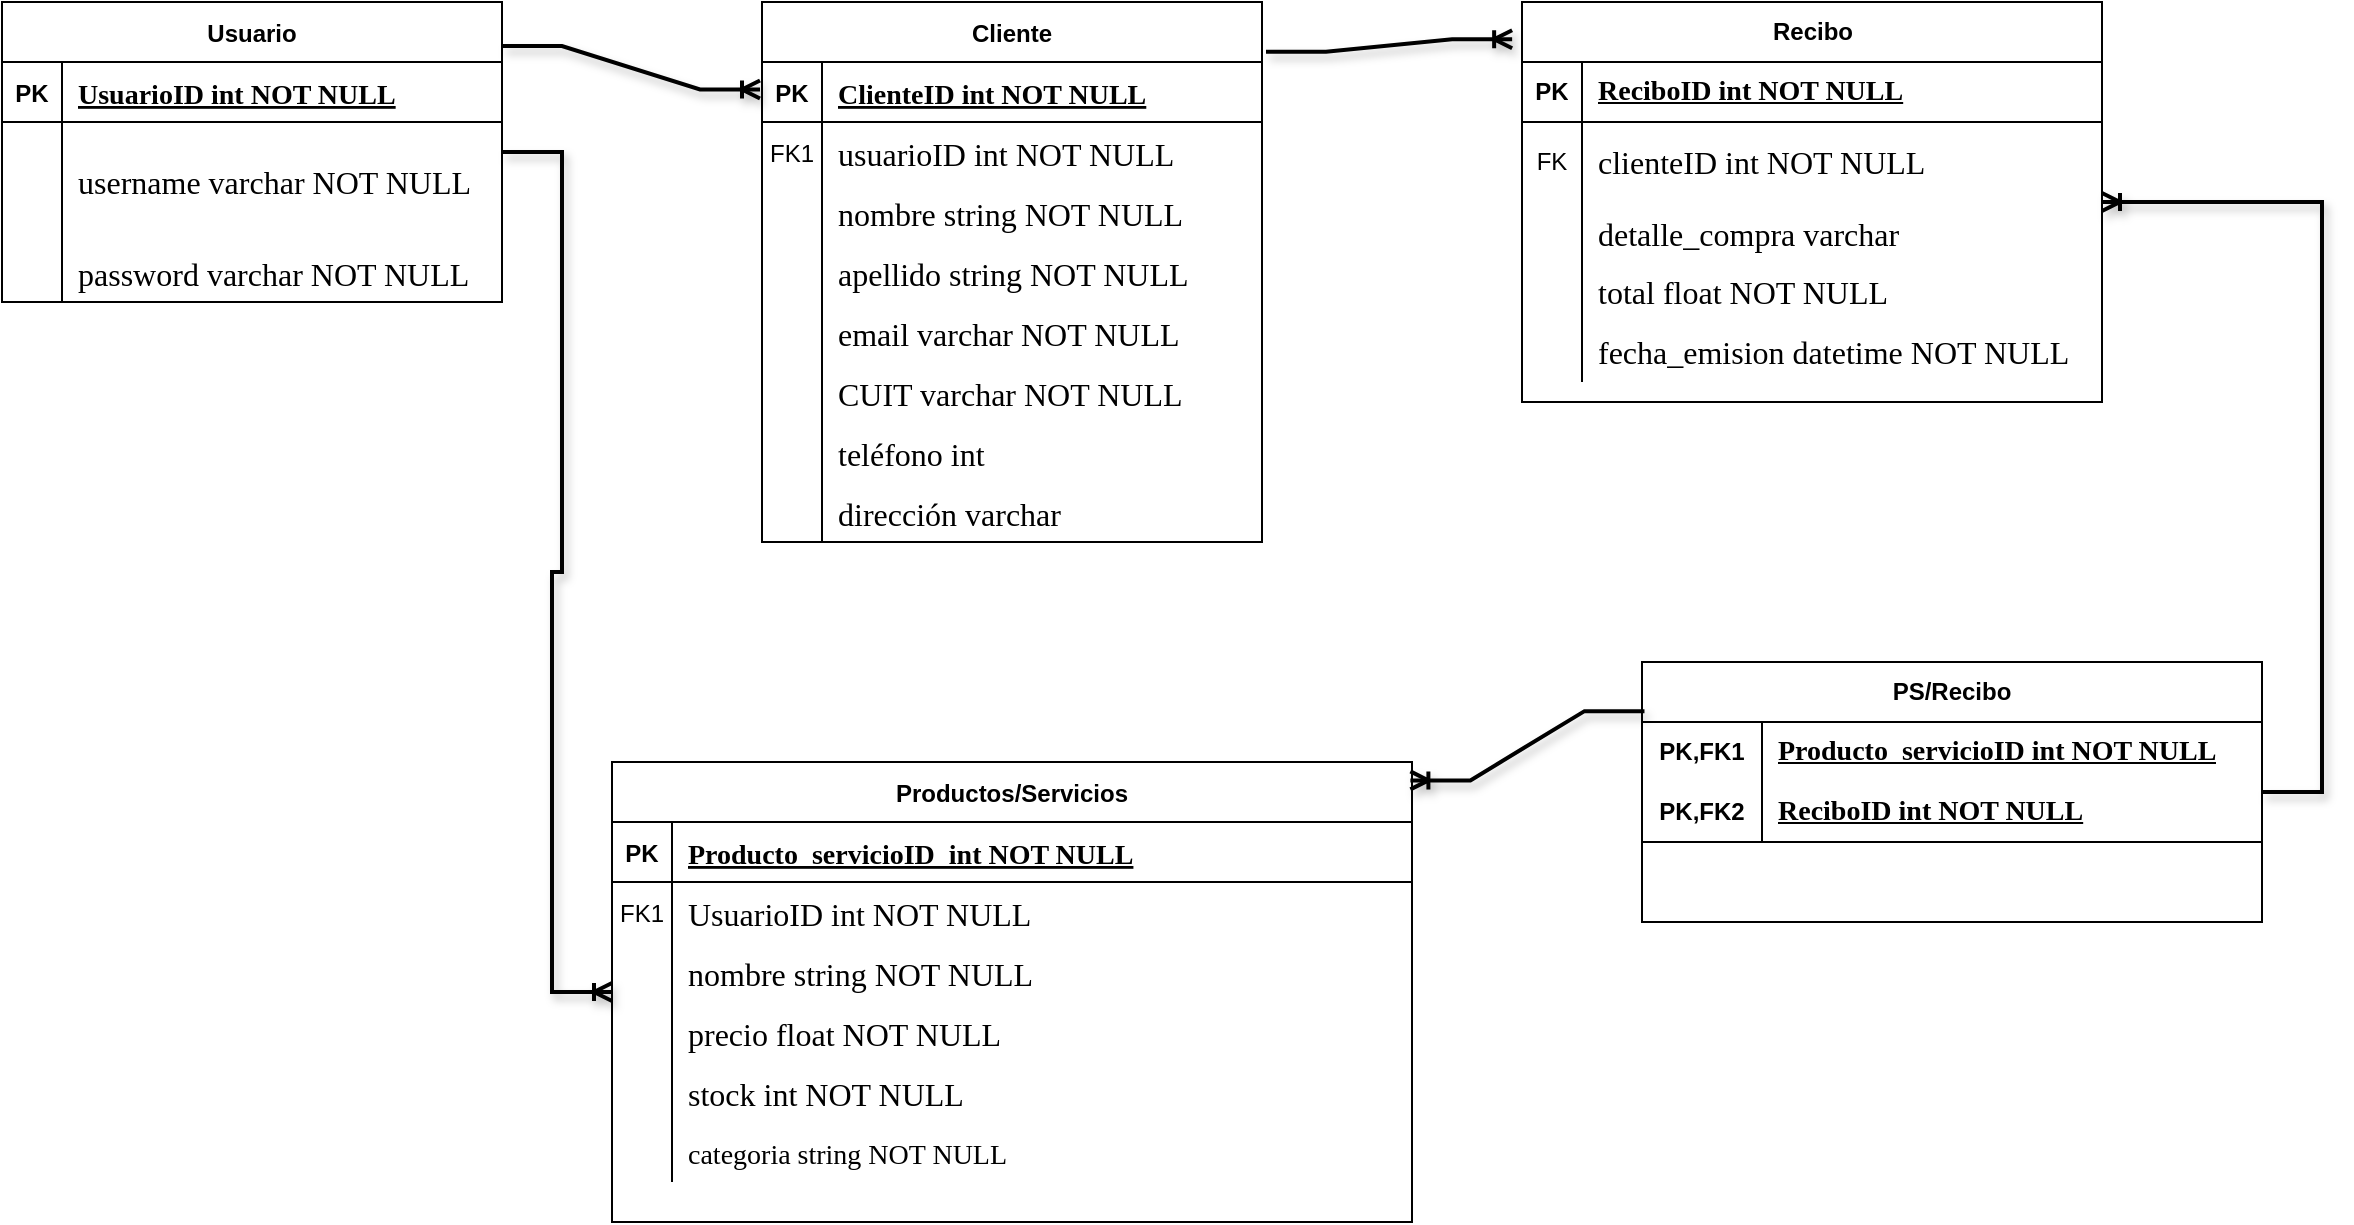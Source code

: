 <mxfile version="22.1.0" type="google">
  <diagram id="R2lEEEUBdFMjLlhIrx00" name="Page-1">
    <mxGraphModel grid="1" page="1" gridSize="10" guides="1" tooltips="1" connect="1" arrows="1" fold="1" pageScale="1" pageWidth="850" pageHeight="1100" math="0" shadow="0" extFonts="Permanent Marker^https://fonts.googleapis.com/css?family=Permanent+Marker">
      <root>
        <mxCell id="0" />
        <mxCell id="1" parent="0" />
        <mxCell id="ZwY6wWM9-6782iR4pvCe-1" value="Cliente" style="shape=table;startSize=30;container=1;collapsible=1;childLayout=tableLayout;fixedRows=1;rowLines=0;fontStyle=1;align=center;resizeLast=1;fontSize=12;" vertex="1" parent="1">
          <mxGeometry x="340" y="20" width="250" height="270" as="geometry" />
        </mxCell>
        <mxCell id="ZwY6wWM9-6782iR4pvCe-2" value="" style="shape=partialRectangle;collapsible=0;dropTarget=0;pointerEvents=0;fillColor=none;points=[[0,0.5],[1,0.5]];portConstraint=eastwest;top=0;left=0;right=0;bottom=1;" vertex="1" parent="ZwY6wWM9-6782iR4pvCe-1">
          <mxGeometry y="30" width="250" height="30" as="geometry" />
        </mxCell>
        <mxCell id="ZwY6wWM9-6782iR4pvCe-3" value="PK" style="shape=partialRectangle;overflow=hidden;connectable=0;fillColor=none;top=0;left=0;bottom=0;right=0;fontStyle=1;" vertex="1" parent="ZwY6wWM9-6782iR4pvCe-2">
          <mxGeometry width="30" height="30" as="geometry">
            <mxRectangle width="30" height="30" as="alternateBounds" />
          </mxGeometry>
        </mxCell>
        <mxCell id="ZwY6wWM9-6782iR4pvCe-4" value="ClienteID int NOT NULL " style="shape=partialRectangle;overflow=hidden;connectable=0;fillColor=none;top=0;left=0;bottom=0;right=0;align=left;spacingLeft=6;fontStyle=5;fontSize=14;fontFamily=Lucida Console;" vertex="1" parent="ZwY6wWM9-6782iR4pvCe-2">
          <mxGeometry x="30" width="220" height="30" as="geometry">
            <mxRectangle width="220" height="30" as="alternateBounds" />
          </mxGeometry>
        </mxCell>
        <mxCell id="ZwY6wWM9-6782iR4pvCe-5" value="" style="shape=partialRectangle;collapsible=0;dropTarget=0;pointerEvents=0;fillColor=none;points=[[0,0.5],[1,0.5]];portConstraint=eastwest;top=0;left=0;right=0;bottom=0;" vertex="1" parent="ZwY6wWM9-6782iR4pvCe-1">
          <mxGeometry y="60" width="250" height="30" as="geometry" />
        </mxCell>
        <mxCell id="ZwY6wWM9-6782iR4pvCe-6" value="FK1" style="shape=partialRectangle;overflow=hidden;connectable=0;fillColor=none;top=0;left=0;bottom=0;right=0;" vertex="1" parent="ZwY6wWM9-6782iR4pvCe-5">
          <mxGeometry width="30" height="30" as="geometry">
            <mxRectangle width="30" height="30" as="alternateBounds" />
          </mxGeometry>
        </mxCell>
        <mxCell id="ZwY6wWM9-6782iR4pvCe-7" value="usuarioID int NOT NULL" style="shape=partialRectangle;overflow=hidden;connectable=0;fillColor=none;top=0;left=0;bottom=0;right=0;align=left;spacingLeft=6;fontSize=16;fontFamily=Lucida Console;" vertex="1" parent="ZwY6wWM9-6782iR4pvCe-5">
          <mxGeometry x="30" width="220" height="30" as="geometry">
            <mxRectangle width="220" height="30" as="alternateBounds" />
          </mxGeometry>
        </mxCell>
        <mxCell id="ZwY6wWM9-6782iR4pvCe-8" value="" style="shape=partialRectangle;collapsible=0;dropTarget=0;pointerEvents=0;fillColor=none;points=[[0,0.5],[1,0.5]];portConstraint=eastwest;top=0;left=0;right=0;bottom=0;" vertex="1" parent="ZwY6wWM9-6782iR4pvCe-1">
          <mxGeometry y="90" width="250" height="30" as="geometry" />
        </mxCell>
        <mxCell id="ZwY6wWM9-6782iR4pvCe-9" value="" style="shape=partialRectangle;overflow=hidden;connectable=0;fillColor=none;top=0;left=0;bottom=0;right=0;" vertex="1" parent="ZwY6wWM9-6782iR4pvCe-8">
          <mxGeometry width="30" height="30" as="geometry">
            <mxRectangle width="30" height="30" as="alternateBounds" />
          </mxGeometry>
        </mxCell>
        <mxCell id="ZwY6wWM9-6782iR4pvCe-10" value="nombre string NOT NULL" style="shape=partialRectangle;overflow=hidden;connectable=0;fillColor=none;top=0;left=0;bottom=0;right=0;align=left;spacingLeft=6;fontSize=16;fontFamily=Lucida Console;" vertex="1" parent="ZwY6wWM9-6782iR4pvCe-8">
          <mxGeometry x="30" width="220" height="30" as="geometry">
            <mxRectangle width="220" height="30" as="alternateBounds" />
          </mxGeometry>
        </mxCell>
        <mxCell id="ZwY6wWM9-6782iR4pvCe-11" value="" style="shape=tableRow;horizontal=0;startSize=0;swimlaneHead=0;swimlaneBody=0;fillColor=none;collapsible=0;dropTarget=0;points=[[0,0.5],[1,0.5]];portConstraint=eastwest;top=0;left=0;right=0;bottom=0;" vertex="1" parent="ZwY6wWM9-6782iR4pvCe-1">
          <mxGeometry y="120" width="250" height="30" as="geometry" />
        </mxCell>
        <mxCell id="ZwY6wWM9-6782iR4pvCe-12" value="" style="shape=partialRectangle;connectable=0;fillColor=none;top=0;left=0;bottom=0;right=0;editable=1;overflow=hidden;" vertex="1" parent="ZwY6wWM9-6782iR4pvCe-11">
          <mxGeometry width="30" height="30" as="geometry">
            <mxRectangle width="30" height="30" as="alternateBounds" />
          </mxGeometry>
        </mxCell>
        <mxCell id="ZwY6wWM9-6782iR4pvCe-13" value="apellido string NOT NULL" style="shape=partialRectangle;connectable=0;fillColor=none;top=0;left=0;bottom=0;right=0;align=left;spacingLeft=6;overflow=hidden;fontSize=16;fontFamily=Lucida Console;" vertex="1" parent="ZwY6wWM9-6782iR4pvCe-11">
          <mxGeometry x="30" width="220" height="30" as="geometry">
            <mxRectangle width="220" height="30" as="alternateBounds" />
          </mxGeometry>
        </mxCell>
        <mxCell id="ZwY6wWM9-6782iR4pvCe-14" value="" style="shape=tableRow;horizontal=0;startSize=0;swimlaneHead=0;swimlaneBody=0;fillColor=none;collapsible=0;dropTarget=0;points=[[0,0.5],[1,0.5]];portConstraint=eastwest;top=0;left=0;right=0;bottom=0;fontSize=16;fontFamily=Lucida Console;" vertex="1" parent="ZwY6wWM9-6782iR4pvCe-1">
          <mxGeometry y="150" width="250" height="30" as="geometry" />
        </mxCell>
        <mxCell id="ZwY6wWM9-6782iR4pvCe-15" value="" style="shape=partialRectangle;connectable=0;fillColor=none;top=0;left=0;bottom=0;right=0;editable=1;overflow=hidden;" vertex="1" parent="ZwY6wWM9-6782iR4pvCe-14">
          <mxGeometry width="30" height="30" as="geometry">
            <mxRectangle width="30" height="30" as="alternateBounds" />
          </mxGeometry>
        </mxCell>
        <mxCell id="ZwY6wWM9-6782iR4pvCe-16" value="email varchar NOT NULL" style="shape=partialRectangle;connectable=0;fillColor=none;top=0;left=0;bottom=0;right=0;align=left;spacingLeft=6;overflow=hidden;fontSize=16;fontFamily=Lucida Console;" vertex="1" parent="ZwY6wWM9-6782iR4pvCe-14">
          <mxGeometry x="30" width="220" height="30" as="geometry">
            <mxRectangle width="220" height="30" as="alternateBounds" />
          </mxGeometry>
        </mxCell>
        <mxCell id="ZwY6wWM9-6782iR4pvCe-17" value="" style="shape=tableRow;horizontal=0;startSize=0;swimlaneHead=0;swimlaneBody=0;fillColor=none;collapsible=0;dropTarget=0;points=[[0,0.5],[1,0.5]];portConstraint=eastwest;top=0;left=0;right=0;bottom=0;" vertex="1" parent="ZwY6wWM9-6782iR4pvCe-1">
          <mxGeometry y="180" width="250" height="30" as="geometry" />
        </mxCell>
        <mxCell id="ZwY6wWM9-6782iR4pvCe-18" value="" style="shape=partialRectangle;connectable=0;fillColor=none;top=0;left=0;bottom=0;right=0;editable=1;overflow=hidden;" vertex="1" parent="ZwY6wWM9-6782iR4pvCe-17">
          <mxGeometry width="30" height="30" as="geometry">
            <mxRectangle width="30" height="30" as="alternateBounds" />
          </mxGeometry>
        </mxCell>
        <mxCell id="ZwY6wWM9-6782iR4pvCe-19" value="CUIT varchar NOT NULL" style="shape=partialRectangle;connectable=0;fillColor=none;top=0;left=0;bottom=0;right=0;align=left;spacingLeft=6;overflow=hidden;fontSize=16;fontFamily=Lucida Console;" vertex="1" parent="ZwY6wWM9-6782iR4pvCe-17">
          <mxGeometry x="30" width="220" height="30" as="geometry">
            <mxRectangle width="220" height="30" as="alternateBounds" />
          </mxGeometry>
        </mxCell>
        <mxCell id="ZwY6wWM9-6782iR4pvCe-20" value="" style="shape=tableRow;horizontal=0;startSize=0;swimlaneHead=0;swimlaneBody=0;fillColor=none;collapsible=0;dropTarget=0;points=[[0,0.5],[1,0.5]];portConstraint=eastwest;top=0;left=0;right=0;bottom=0;" vertex="1" parent="ZwY6wWM9-6782iR4pvCe-1">
          <mxGeometry y="210" width="250" height="30" as="geometry" />
        </mxCell>
        <mxCell id="ZwY6wWM9-6782iR4pvCe-21" value="" style="shape=partialRectangle;connectable=0;fillColor=none;top=0;left=0;bottom=0;right=0;editable=1;overflow=hidden;" vertex="1" parent="ZwY6wWM9-6782iR4pvCe-20">
          <mxGeometry width="30" height="30" as="geometry">
            <mxRectangle width="30" height="30" as="alternateBounds" />
          </mxGeometry>
        </mxCell>
        <mxCell id="ZwY6wWM9-6782iR4pvCe-22" value="teléfono int" style="shape=partialRectangle;connectable=0;fillColor=none;top=0;left=0;bottom=0;right=0;align=left;spacingLeft=6;overflow=hidden;fontSize=16;fontFamily=Lucida Console;" vertex="1" parent="ZwY6wWM9-6782iR4pvCe-20">
          <mxGeometry x="30" width="220" height="30" as="geometry">
            <mxRectangle width="220" height="30" as="alternateBounds" />
          </mxGeometry>
        </mxCell>
        <mxCell id="ZwY6wWM9-6782iR4pvCe-23" value="" style="shape=tableRow;horizontal=0;startSize=0;swimlaneHead=0;swimlaneBody=0;fillColor=none;collapsible=0;dropTarget=0;points=[[0,0.5],[1,0.5]];portConstraint=eastwest;top=0;left=0;right=0;bottom=0;" vertex="1" parent="ZwY6wWM9-6782iR4pvCe-1">
          <mxGeometry y="240" width="250" height="30" as="geometry" />
        </mxCell>
        <mxCell id="ZwY6wWM9-6782iR4pvCe-24" value="" style="shape=partialRectangle;connectable=0;fillColor=none;top=0;left=0;bottom=0;right=0;editable=1;overflow=hidden;" vertex="1" parent="ZwY6wWM9-6782iR4pvCe-23">
          <mxGeometry width="30" height="30" as="geometry">
            <mxRectangle width="30" height="30" as="alternateBounds" />
          </mxGeometry>
        </mxCell>
        <mxCell id="ZwY6wWM9-6782iR4pvCe-25" value="dirección varchar" style="shape=partialRectangle;connectable=0;fillColor=none;top=0;left=0;bottom=0;right=0;align=left;spacingLeft=6;overflow=hidden;fontSize=16;fontFamily=Lucida Console;" vertex="1" parent="ZwY6wWM9-6782iR4pvCe-23">
          <mxGeometry x="30" width="220" height="30" as="geometry">
            <mxRectangle width="220" height="30" as="alternateBounds" />
          </mxGeometry>
        </mxCell>
        <mxCell id="ZwY6wWM9-6782iR4pvCe-26" value="Productos/Servicios" style="shape=table;startSize=30;container=1;collapsible=1;childLayout=tableLayout;fixedRows=1;rowLines=0;fontStyle=1;align=center;resizeLast=1;" vertex="1" parent="1">
          <mxGeometry x="265" y="400" width="400" height="230" as="geometry" />
        </mxCell>
        <mxCell id="ZwY6wWM9-6782iR4pvCe-27" value="" style="shape=partialRectangle;collapsible=0;dropTarget=0;pointerEvents=0;fillColor=none;points=[[0,0.5],[1,0.5]];portConstraint=eastwest;top=0;left=0;right=0;bottom=1;" vertex="1" parent="ZwY6wWM9-6782iR4pvCe-26">
          <mxGeometry y="30" width="400" height="30" as="geometry" />
        </mxCell>
        <mxCell id="ZwY6wWM9-6782iR4pvCe-28" value="PK" style="shape=partialRectangle;overflow=hidden;connectable=0;fillColor=none;top=0;left=0;bottom=0;right=0;fontStyle=1;" vertex="1" parent="ZwY6wWM9-6782iR4pvCe-27">
          <mxGeometry width="30" height="30" as="geometry">
            <mxRectangle width="30" height="30" as="alternateBounds" />
          </mxGeometry>
        </mxCell>
        <mxCell id="ZwY6wWM9-6782iR4pvCe-29" value="Producto_servicioID_int NOT NULL " style="shape=partialRectangle;overflow=hidden;connectable=0;fillColor=none;top=0;left=0;bottom=0;right=0;align=left;spacingLeft=6;fontStyle=5;fontSize=14;fontFamily=Lucida Console;" vertex="1" parent="ZwY6wWM9-6782iR4pvCe-27">
          <mxGeometry x="30" width="370" height="30" as="geometry">
            <mxRectangle width="370" height="30" as="alternateBounds" />
          </mxGeometry>
        </mxCell>
        <mxCell id="ZwY6wWM9-6782iR4pvCe-30" value="" style="shape=partialRectangle;collapsible=0;dropTarget=0;pointerEvents=0;fillColor=none;points=[[0,0.5],[1,0.5]];portConstraint=eastwest;top=0;left=0;right=0;bottom=0;" vertex="1" parent="ZwY6wWM9-6782iR4pvCe-26">
          <mxGeometry y="60" width="400" height="30" as="geometry" />
        </mxCell>
        <mxCell id="ZwY6wWM9-6782iR4pvCe-31" value="FK1" style="shape=partialRectangle;overflow=hidden;connectable=0;fillColor=none;top=0;left=0;bottom=0;right=0;" vertex="1" parent="ZwY6wWM9-6782iR4pvCe-30">
          <mxGeometry width="30" height="30" as="geometry">
            <mxRectangle width="30" height="30" as="alternateBounds" />
          </mxGeometry>
        </mxCell>
        <mxCell id="ZwY6wWM9-6782iR4pvCe-32" value="UsuarioID int NOT NULL" style="shape=partialRectangle;overflow=hidden;connectable=0;fillColor=none;top=0;left=0;bottom=0;right=0;align=left;spacingLeft=6;fontSize=16;fontFamily=Lucida Console;" vertex="1" parent="ZwY6wWM9-6782iR4pvCe-30">
          <mxGeometry x="30" width="370" height="30" as="geometry">
            <mxRectangle width="370" height="30" as="alternateBounds" />
          </mxGeometry>
        </mxCell>
        <mxCell id="ZwY6wWM9-6782iR4pvCe-33" value="" style="shape=partialRectangle;collapsible=0;dropTarget=0;pointerEvents=0;fillColor=none;points=[[0,0.5],[1,0.5]];portConstraint=eastwest;top=0;left=0;right=0;bottom=0;" vertex="1" parent="ZwY6wWM9-6782iR4pvCe-26">
          <mxGeometry y="90" width="400" height="30" as="geometry" />
        </mxCell>
        <mxCell id="ZwY6wWM9-6782iR4pvCe-34" value="" style="shape=partialRectangle;overflow=hidden;connectable=0;fillColor=none;top=0;left=0;bottom=0;right=0;" vertex="1" parent="ZwY6wWM9-6782iR4pvCe-33">
          <mxGeometry width="30" height="30" as="geometry">
            <mxRectangle width="30" height="30" as="alternateBounds" />
          </mxGeometry>
        </mxCell>
        <mxCell id="ZwY6wWM9-6782iR4pvCe-35" value="nombre string NOT NULL" style="shape=partialRectangle;overflow=hidden;connectable=0;fillColor=none;top=0;left=0;bottom=0;right=0;align=left;spacingLeft=6;fontSize=16;fontFamily=Lucida Console;" vertex="1" parent="ZwY6wWM9-6782iR4pvCe-33">
          <mxGeometry x="30" width="370" height="30" as="geometry">
            <mxRectangle width="370" height="30" as="alternateBounds" />
          </mxGeometry>
        </mxCell>
        <mxCell id="ZwY6wWM9-6782iR4pvCe-36" value="" style="shape=tableRow;horizontal=0;startSize=0;swimlaneHead=0;swimlaneBody=0;fillColor=none;collapsible=0;dropTarget=0;points=[[0,0.5],[1,0.5]];portConstraint=eastwest;top=0;left=0;right=0;bottom=0;" vertex="1" parent="ZwY6wWM9-6782iR4pvCe-26">
          <mxGeometry y="120" width="400" height="30" as="geometry" />
        </mxCell>
        <mxCell id="ZwY6wWM9-6782iR4pvCe-37" value="" style="shape=partialRectangle;connectable=0;fillColor=none;top=0;left=0;bottom=0;right=0;editable=1;overflow=hidden;" vertex="1" parent="ZwY6wWM9-6782iR4pvCe-36">
          <mxGeometry width="30" height="30" as="geometry">
            <mxRectangle width="30" height="30" as="alternateBounds" />
          </mxGeometry>
        </mxCell>
        <mxCell id="ZwY6wWM9-6782iR4pvCe-38" value="precio float NOT NULL" style="shape=partialRectangle;connectable=0;fillColor=none;top=0;left=0;bottom=0;right=0;align=left;spacingLeft=6;overflow=hidden;fontSize=16;fontFamily=Lucida Console;" vertex="1" parent="ZwY6wWM9-6782iR4pvCe-36">
          <mxGeometry x="30" width="370" height="30" as="geometry">
            <mxRectangle width="370" height="30" as="alternateBounds" />
          </mxGeometry>
        </mxCell>
        <mxCell id="ZwY6wWM9-6782iR4pvCe-39" value="" style="shape=tableRow;horizontal=0;startSize=0;swimlaneHead=0;swimlaneBody=0;fillColor=none;collapsible=0;dropTarget=0;points=[[0,0.5],[1,0.5]];portConstraint=eastwest;top=0;left=0;right=0;bottom=0;" vertex="1" parent="ZwY6wWM9-6782iR4pvCe-26">
          <mxGeometry y="150" width="400" height="30" as="geometry" />
        </mxCell>
        <mxCell id="ZwY6wWM9-6782iR4pvCe-40" value="" style="shape=partialRectangle;connectable=0;fillColor=none;top=0;left=0;bottom=0;right=0;editable=1;overflow=hidden;" vertex="1" parent="ZwY6wWM9-6782iR4pvCe-39">
          <mxGeometry width="30" height="30" as="geometry">
            <mxRectangle width="30" height="30" as="alternateBounds" />
          </mxGeometry>
        </mxCell>
        <mxCell id="ZwY6wWM9-6782iR4pvCe-41" value="stock int NOT NULL" style="shape=partialRectangle;connectable=0;fillColor=none;top=0;left=0;bottom=0;right=0;align=left;spacingLeft=6;overflow=hidden;fontSize=16;fontFamily=Lucida Console;" vertex="1" parent="ZwY6wWM9-6782iR4pvCe-39">
          <mxGeometry x="30" width="370" height="30" as="geometry">
            <mxRectangle width="370" height="30" as="alternateBounds" />
          </mxGeometry>
        </mxCell>
        <mxCell id="ZwY6wWM9-6782iR4pvCe-42" value="" style="shape=tableRow;horizontal=0;startSize=0;swimlaneHead=0;swimlaneBody=0;fillColor=none;collapsible=0;dropTarget=0;points=[[0,0.5],[1,0.5]];portConstraint=eastwest;top=0;left=0;right=0;bottom=0;" vertex="1" parent="ZwY6wWM9-6782iR4pvCe-26">
          <mxGeometry y="180" width="400" height="30" as="geometry" />
        </mxCell>
        <mxCell id="ZwY6wWM9-6782iR4pvCe-43" value="" style="shape=partialRectangle;connectable=0;fillColor=none;top=0;left=0;bottom=0;right=0;editable=1;overflow=hidden;" vertex="1" parent="ZwY6wWM9-6782iR4pvCe-42">
          <mxGeometry width="30" height="30" as="geometry">
            <mxRectangle width="30" height="30" as="alternateBounds" />
          </mxGeometry>
        </mxCell>
        <mxCell id="ZwY6wWM9-6782iR4pvCe-44" value="categoria string NOT NULL" style="shape=partialRectangle;connectable=0;fillColor=none;top=0;left=0;bottom=0;right=0;align=left;spacingLeft=6;overflow=hidden;fontSize=14;fontFamily=Lucida Console;" vertex="1" parent="ZwY6wWM9-6782iR4pvCe-42">
          <mxGeometry x="30" width="370" height="30" as="geometry">
            <mxRectangle width="370" height="30" as="alternateBounds" />
          </mxGeometry>
        </mxCell>
        <mxCell id="ZwY6wWM9-6782iR4pvCe-45" value="Usuario" style="shape=table;startSize=30;container=1;collapsible=1;childLayout=tableLayout;fixedRows=1;rowLines=0;fontStyle=1;align=center;resizeLast=1;" vertex="1" parent="1">
          <mxGeometry x="-40" y="20" width="250" height="150" as="geometry">
            <mxRectangle x="20" y="80" width="90" height="30" as="alternateBounds" />
          </mxGeometry>
        </mxCell>
        <mxCell id="ZwY6wWM9-6782iR4pvCe-46" value="" style="shape=partialRectangle;collapsible=0;dropTarget=0;pointerEvents=0;fillColor=none;points=[[0,0.5],[1,0.5]];portConstraint=eastwest;top=0;left=0;right=0;bottom=1;" vertex="1" parent="ZwY6wWM9-6782iR4pvCe-45">
          <mxGeometry y="30" width="250" height="30" as="geometry" />
        </mxCell>
        <mxCell id="ZwY6wWM9-6782iR4pvCe-47" value="PK" style="shape=partialRectangle;overflow=hidden;connectable=0;fillColor=none;top=0;left=0;bottom=0;right=0;fontStyle=1;" vertex="1" parent="ZwY6wWM9-6782iR4pvCe-46">
          <mxGeometry width="30" height="30" as="geometry">
            <mxRectangle width="30" height="30" as="alternateBounds" />
          </mxGeometry>
        </mxCell>
        <mxCell id="ZwY6wWM9-6782iR4pvCe-48" value="UsuarioID int NOT NULL " style="shape=partialRectangle;overflow=hidden;connectable=0;fillColor=none;top=0;left=0;bottom=0;right=0;align=left;spacingLeft=6;fontStyle=5;fontSize=14;fontFamily=Lucida Console;" vertex="1" parent="ZwY6wWM9-6782iR4pvCe-46">
          <mxGeometry x="30" width="220" height="30" as="geometry">
            <mxRectangle width="220" height="30" as="alternateBounds" />
          </mxGeometry>
        </mxCell>
        <mxCell id="ZwY6wWM9-6782iR4pvCe-49" value="" style="shape=partialRectangle;collapsible=0;dropTarget=0;pointerEvents=0;fillColor=none;points=[[0,0.5],[1,0.5]];portConstraint=eastwest;top=0;left=0;right=0;bottom=0;" vertex="1" parent="ZwY6wWM9-6782iR4pvCe-45">
          <mxGeometry y="60" width="250" height="60" as="geometry" />
        </mxCell>
        <mxCell id="ZwY6wWM9-6782iR4pvCe-50" value="" style="shape=partialRectangle;overflow=hidden;connectable=0;fillColor=none;top=0;left=0;bottom=0;right=0;" vertex="1" parent="ZwY6wWM9-6782iR4pvCe-49">
          <mxGeometry width="30" height="60" as="geometry">
            <mxRectangle width="30" height="60" as="alternateBounds" />
          </mxGeometry>
        </mxCell>
        <mxCell id="ZwY6wWM9-6782iR4pvCe-51" value="username varchar NOT NULL" style="shape=partialRectangle;overflow=hidden;connectable=0;fillColor=none;top=0;left=0;bottom=0;right=0;align=left;spacingLeft=6;fontFamily=Lucida Console;fontSize=16;html=1;" vertex="1" parent="ZwY6wWM9-6782iR4pvCe-49">
          <mxGeometry x="30" width="220" height="60" as="geometry">
            <mxRectangle width="220" height="60" as="alternateBounds" />
          </mxGeometry>
        </mxCell>
        <mxCell id="ZwY6wWM9-6782iR4pvCe-52" value="" style="shape=tableRow;horizontal=0;startSize=0;swimlaneHead=0;swimlaneBody=0;fillColor=none;collapsible=0;dropTarget=0;points=[[0,0.5],[1,0.5]];portConstraint=eastwest;top=0;left=0;right=0;bottom=0;fontFamily=Lucida Console;fontSize=16;" vertex="1" parent="ZwY6wWM9-6782iR4pvCe-45">
          <mxGeometry y="120" width="250" height="30" as="geometry" />
        </mxCell>
        <mxCell id="ZwY6wWM9-6782iR4pvCe-53" value="" style="shape=partialRectangle;connectable=0;fillColor=none;top=0;left=0;bottom=0;right=0;editable=1;overflow=hidden;" vertex="1" parent="ZwY6wWM9-6782iR4pvCe-52">
          <mxGeometry width="30" height="30" as="geometry">
            <mxRectangle width="30" height="30" as="alternateBounds" />
          </mxGeometry>
        </mxCell>
        <mxCell id="ZwY6wWM9-6782iR4pvCe-54" value="password varchar NOT NULL" style="shape=partialRectangle;connectable=0;fillColor=none;top=0;left=0;bottom=0;right=0;align=left;spacingLeft=6;overflow=hidden;fontSize=16;fontFamily=Lucida Console;" vertex="1" parent="ZwY6wWM9-6782iR4pvCe-52">
          <mxGeometry x="30" width="220" height="30" as="geometry">
            <mxRectangle width="220" height="30" as="alternateBounds" />
          </mxGeometry>
        </mxCell>
        <mxCell id="ZwY6wWM9-6782iR4pvCe-55" value="Recibo" style="shape=table;startSize=30;container=1;collapsible=1;childLayout=tableLayout;fixedRows=1;rowLines=0;fontStyle=1;align=center;resizeLast=1;html=1;fontFamily=Helvetica;" vertex="1" parent="1">
          <mxGeometry x="720" y="20" width="290" height="200" as="geometry" />
        </mxCell>
        <mxCell id="ZwY6wWM9-6782iR4pvCe-56" value="" style="shape=tableRow;horizontal=0;startSize=0;swimlaneHead=0;swimlaneBody=0;fillColor=none;collapsible=0;dropTarget=0;points=[[0,0.5],[1,0.5]];portConstraint=eastwest;top=0;left=0;right=0;bottom=1;" vertex="1" parent="ZwY6wWM9-6782iR4pvCe-55">
          <mxGeometry y="30" width="290" height="30" as="geometry" />
        </mxCell>
        <mxCell id="ZwY6wWM9-6782iR4pvCe-57" value="PK" style="shape=partialRectangle;connectable=0;fillColor=none;top=0;left=0;bottom=0;right=0;fontStyle=1;overflow=hidden;whiteSpace=wrap;html=1;" vertex="1" parent="ZwY6wWM9-6782iR4pvCe-56">
          <mxGeometry width="30" height="30" as="geometry">
            <mxRectangle width="30" height="30" as="alternateBounds" />
          </mxGeometry>
        </mxCell>
        <mxCell id="ZwY6wWM9-6782iR4pvCe-58" value="ReciboID int NOT NULL" style="shape=partialRectangle;connectable=0;fillColor=none;top=0;left=0;bottom=0;right=0;align=left;spacingLeft=6;fontStyle=5;overflow=hidden;whiteSpace=wrap;html=1;fontFamily=Lucida Console;fontSize=14;" vertex="1" parent="ZwY6wWM9-6782iR4pvCe-56">
          <mxGeometry x="30" width="260" height="30" as="geometry">
            <mxRectangle width="260" height="30" as="alternateBounds" />
          </mxGeometry>
        </mxCell>
        <mxCell id="ZwY6wWM9-6782iR4pvCe-59" value="" style="shape=tableRow;horizontal=0;startSize=0;swimlaneHead=0;swimlaneBody=0;fillColor=none;collapsible=0;dropTarget=0;points=[[0,0.5],[1,0.5]];portConstraint=eastwest;top=0;left=0;right=0;bottom=0;" vertex="1" parent="ZwY6wWM9-6782iR4pvCe-55">
          <mxGeometry y="60" width="290" height="40" as="geometry" />
        </mxCell>
        <mxCell id="ZwY6wWM9-6782iR4pvCe-60" value="FK" style="shape=partialRectangle;connectable=0;fillColor=none;top=0;left=0;bottom=0;right=0;fontStyle=0;overflow=hidden;whiteSpace=wrap;html=1;" vertex="1" parent="ZwY6wWM9-6782iR4pvCe-59">
          <mxGeometry width="30" height="40" as="geometry">
            <mxRectangle width="30" height="40" as="alternateBounds" />
          </mxGeometry>
        </mxCell>
        <mxCell id="ZwY6wWM9-6782iR4pvCe-61" value="clienteID int NOT NULL" style="shape=partialRectangle;connectable=0;fillColor=none;top=0;left=0;bottom=0;right=0;align=left;spacingLeft=6;fontStyle=0;overflow=hidden;whiteSpace=wrap;html=1;fontSize=16;fontFamily=Lucida Console;" vertex="1" parent="ZwY6wWM9-6782iR4pvCe-59">
          <mxGeometry x="30" width="260" height="40" as="geometry">
            <mxRectangle width="260" height="40" as="alternateBounds" />
          </mxGeometry>
        </mxCell>
        <mxCell id="ZwY6wWM9-6782iR4pvCe-62" value="" style="shape=tableRow;horizontal=0;startSize=0;swimlaneHead=0;swimlaneBody=0;fillColor=none;collapsible=0;dropTarget=0;points=[[0,0.5],[1,0.5]];portConstraint=eastwest;top=0;left=0;right=0;bottom=0;" vertex="1" parent="ZwY6wWM9-6782iR4pvCe-55">
          <mxGeometry y="100" width="290" height="30" as="geometry" />
        </mxCell>
        <mxCell id="ZwY6wWM9-6782iR4pvCe-63" value="" style="shape=partialRectangle;connectable=0;fillColor=none;top=0;left=0;bottom=0;right=0;editable=1;overflow=hidden;" vertex="1" parent="ZwY6wWM9-6782iR4pvCe-62">
          <mxGeometry width="30" height="30" as="geometry">
            <mxRectangle width="30" height="30" as="alternateBounds" />
          </mxGeometry>
        </mxCell>
        <mxCell id="ZwY6wWM9-6782iR4pvCe-64" value="detalle_compra varchar" style="shape=partialRectangle;connectable=0;fillColor=none;top=0;left=0;bottom=0;right=0;align=left;spacingLeft=6;overflow=hidden;fontSize=16;fontFamily=Lucida Console;" vertex="1" parent="ZwY6wWM9-6782iR4pvCe-62">
          <mxGeometry x="30" width="260" height="30" as="geometry">
            <mxRectangle width="260" height="30" as="alternateBounds" />
          </mxGeometry>
        </mxCell>
        <mxCell id="ZwY6wWM9-6782iR4pvCe-65" value="" style="shape=tableRow;horizontal=0;startSize=0;swimlaneHead=0;swimlaneBody=0;fillColor=none;collapsible=0;dropTarget=0;points=[[0,0.5],[1,0.5]];portConstraint=eastwest;top=0;left=0;right=0;bottom=0;" vertex="1" parent="ZwY6wWM9-6782iR4pvCe-55">
          <mxGeometry y="130" width="290" height="30" as="geometry" />
        </mxCell>
        <mxCell id="ZwY6wWM9-6782iR4pvCe-66" value="" style="shape=partialRectangle;connectable=0;fillColor=none;top=0;left=0;bottom=0;right=0;editable=1;overflow=hidden;whiteSpace=wrap;html=1;" vertex="1" parent="ZwY6wWM9-6782iR4pvCe-65">
          <mxGeometry width="30" height="30" as="geometry">
            <mxRectangle width="30" height="30" as="alternateBounds" />
          </mxGeometry>
        </mxCell>
        <mxCell id="ZwY6wWM9-6782iR4pvCe-67" value="total float NOT NULL" style="shape=partialRectangle;connectable=0;fillColor=none;top=0;left=0;bottom=0;right=0;align=left;spacingLeft=6;overflow=hidden;whiteSpace=wrap;html=1;fontSize=16;fontFamily=Lucida Console;" vertex="1" parent="ZwY6wWM9-6782iR4pvCe-65">
          <mxGeometry x="30" width="260" height="30" as="geometry">
            <mxRectangle width="260" height="30" as="alternateBounds" />
          </mxGeometry>
        </mxCell>
        <mxCell id="ZwY6wWM9-6782iR4pvCe-68" value="" style="shape=tableRow;horizontal=0;startSize=0;swimlaneHead=0;swimlaneBody=0;fillColor=none;collapsible=0;dropTarget=0;points=[[0,0.5],[1,0.5]];portConstraint=eastwest;top=0;left=0;right=0;bottom=0;" vertex="1" parent="ZwY6wWM9-6782iR4pvCe-55">
          <mxGeometry y="160" width="290" height="30" as="geometry" />
        </mxCell>
        <mxCell id="ZwY6wWM9-6782iR4pvCe-69" value="" style="shape=partialRectangle;connectable=0;fillColor=none;top=0;left=0;bottom=0;right=0;editable=1;overflow=hidden;whiteSpace=wrap;html=1;" vertex="1" parent="ZwY6wWM9-6782iR4pvCe-68">
          <mxGeometry width="30" height="30" as="geometry">
            <mxRectangle width="30" height="30" as="alternateBounds" />
          </mxGeometry>
        </mxCell>
        <mxCell id="ZwY6wWM9-6782iR4pvCe-70" value="fecha_emision datetime NOT NULL" style="shape=partialRectangle;connectable=0;fillColor=none;top=0;left=0;bottom=0;right=0;align=left;spacingLeft=6;overflow=hidden;whiteSpace=wrap;html=1;fontSize=16;fontFamily=Lucida Console;" vertex="1" parent="ZwY6wWM9-6782iR4pvCe-68">
          <mxGeometry x="30" width="260" height="30" as="geometry">
            <mxRectangle width="260" height="30" as="alternateBounds" />
          </mxGeometry>
        </mxCell>
        <mxCell id="ZwY6wWM9-6782iR4pvCe-71" value="" style="edgeStyle=entityRelationEdgeStyle;fontSize=12;html=1;endArrow=ERoneToMany;rounded=0;exitX=1;exitY=0.147;exitDx=0;exitDy=0;exitPerimeter=0;entryX=-0.004;entryY=0.162;entryDx=0;entryDy=0;entryPerimeter=0;strokeWidth=2;shadow=1;" edge="1" parent="1" source="ZwY6wWM9-6782iR4pvCe-45" target="ZwY6wWM9-6782iR4pvCe-1">
          <mxGeometry width="100" height="100" relative="1" as="geometry">
            <mxPoint x="310" y="400" as="sourcePoint" />
            <mxPoint x="410" y="300" as="targetPoint" />
            <Array as="points">
              <mxPoint x="330" y="300" />
            </Array>
          </mxGeometry>
        </mxCell>
        <mxCell id="ZwY6wWM9-6782iR4pvCe-72" value="" style="edgeStyle=entityRelationEdgeStyle;fontSize=12;html=1;endArrow=ERoneToMany;rounded=0;entryX=-0.017;entryY=0.093;entryDx=0;entryDy=0;entryPerimeter=0;exitX=1.008;exitY=0.092;exitDx=0;exitDy=0;exitPerimeter=0;strokeWidth=2;shadow=1;" edge="1" parent="1" source="ZwY6wWM9-6782iR4pvCe-1" target="ZwY6wWM9-6782iR4pvCe-55">
          <mxGeometry width="100" height="100" relative="1" as="geometry">
            <mxPoint x="310" y="400" as="sourcePoint" />
            <mxPoint x="410" y="300" as="targetPoint" />
          </mxGeometry>
        </mxCell>
        <mxCell id="ZwY6wWM9-6782iR4pvCe-73" value="" style="edgeStyle=entityRelationEdgeStyle;fontSize=12;html=1;endArrow=ERoneToMany;rounded=0;strokeWidth=2;shadow=1;" edge="1" parent="1" source="ZwY6wWM9-6782iR4pvCe-45" target="ZwY6wWM9-6782iR4pvCe-26">
          <mxGeometry width="100" height="100" relative="1" as="geometry">
            <mxPoint x="380" y="370" as="sourcePoint" />
            <mxPoint x="480" y="270" as="targetPoint" />
          </mxGeometry>
        </mxCell>
        <mxCell id="ZwY6wWM9-6782iR4pvCe-74" value="" style="shape=tableRow;horizontal=0;startSize=0;swimlaneHead=0;swimlaneBody=0;fillColor=none;collapsible=0;dropTarget=0;points=[[0,0.5],[1,0.5]];portConstraint=eastwest;top=0;left=0;right=0;bottom=0;fontSize=16;fontFamily=Lucida Console;" vertex="1" parent="1">
          <mxGeometry x="450" y="200" width="250" height="30" as="geometry" />
        </mxCell>
        <mxCell id="ZwY6wWM9-6782iR4pvCe-75" value="PS/Recibo" style="shape=table;startSize=30;container=1;collapsible=1;childLayout=tableLayout;fixedRows=1;rowLines=0;fontStyle=1;align=center;resizeLast=1;html=1;whiteSpace=wrap;" vertex="1" parent="1">
          <mxGeometry x="780" y="350" width="310" height="130" as="geometry" />
        </mxCell>
        <mxCell id="ZwY6wWM9-6782iR4pvCe-76" value="" style="shape=tableRow;horizontal=0;startSize=0;swimlaneHead=0;swimlaneBody=0;fillColor=none;collapsible=0;dropTarget=0;points=[[0,0.5],[1,0.5]];portConstraint=eastwest;top=0;left=0;right=0;bottom=0;html=1;" vertex="1" parent="ZwY6wWM9-6782iR4pvCe-75">
          <mxGeometry y="30" width="310" height="30" as="geometry" />
        </mxCell>
        <mxCell id="ZwY6wWM9-6782iR4pvCe-77" value="PK,FK1" style="shape=partialRectangle;connectable=0;fillColor=none;top=0;left=0;bottom=0;right=0;fontStyle=1;overflow=hidden;html=1;whiteSpace=wrap;" vertex="1" parent="ZwY6wWM9-6782iR4pvCe-76">
          <mxGeometry width="60" height="30" as="geometry">
            <mxRectangle width="60" height="30" as="alternateBounds" />
          </mxGeometry>
        </mxCell>
        <mxCell id="ZwY6wWM9-6782iR4pvCe-78" value="&lt;font style=&quot;font-size: 14px;&quot;&gt;Producto_servicioID int NOT NULL&lt;/font&gt;" style="shape=partialRectangle;connectable=0;fillColor=none;top=0;left=0;bottom=0;right=0;align=left;spacingLeft=6;fontStyle=5;overflow=hidden;html=1;whiteSpace=wrap;fontFamily=Lucida Console;" vertex="1" parent="ZwY6wWM9-6782iR4pvCe-76">
          <mxGeometry x="60" width="250" height="30" as="geometry">
            <mxRectangle width="250" height="30" as="alternateBounds" />
          </mxGeometry>
        </mxCell>
        <mxCell id="ZwY6wWM9-6782iR4pvCe-79" value="" style="shape=tableRow;horizontal=0;startSize=0;swimlaneHead=0;swimlaneBody=0;fillColor=none;collapsible=0;dropTarget=0;points=[[0,0.5],[1,0.5]];portConstraint=eastwest;top=0;left=0;right=0;bottom=1;html=1;" vertex="1" parent="ZwY6wWM9-6782iR4pvCe-75">
          <mxGeometry y="60" width="310" height="30" as="geometry" />
        </mxCell>
        <mxCell id="ZwY6wWM9-6782iR4pvCe-80" value="PK,FK2" style="shape=partialRectangle;connectable=0;fillColor=none;top=0;left=0;bottom=0;right=0;fontStyle=1;overflow=hidden;html=1;whiteSpace=wrap;" vertex="1" parent="ZwY6wWM9-6782iR4pvCe-79">
          <mxGeometry width="60" height="30" as="geometry">
            <mxRectangle width="60" height="30" as="alternateBounds" />
          </mxGeometry>
        </mxCell>
        <mxCell id="ZwY6wWM9-6782iR4pvCe-81" value="ReciboID int NOT NULL" style="shape=partialRectangle;connectable=0;fillColor=none;top=0;left=0;bottom=0;right=0;align=left;spacingLeft=6;fontStyle=5;overflow=hidden;html=1;whiteSpace=wrap;fontSize=14;fontFamily=Lucida Console;" vertex="1" parent="ZwY6wWM9-6782iR4pvCe-79">
          <mxGeometry x="60" width="250" height="30" as="geometry">
            <mxRectangle width="250" height="30" as="alternateBounds" />
          </mxGeometry>
        </mxCell>
        <mxCell id="ZwY6wWM9-6782iR4pvCe-82" value="" style="edgeStyle=entityRelationEdgeStyle;fontSize=12;html=1;endArrow=ERoneToMany;rounded=0;exitX=0.004;exitY=0.189;exitDx=0;exitDy=0;exitPerimeter=0;entryX=0.998;entryY=0.04;entryDx=0;entryDy=0;entryPerimeter=0;strokeWidth=2;shadow=1;" edge="1" parent="1" source="ZwY6wWM9-6782iR4pvCe-75" target="ZwY6wWM9-6782iR4pvCe-26">
          <mxGeometry width="100" height="100" relative="1" as="geometry">
            <mxPoint x="750" y="560" as="sourcePoint" />
            <mxPoint x="850" y="460" as="targetPoint" />
          </mxGeometry>
        </mxCell>
        <mxCell id="ZwY6wWM9-6782iR4pvCe-83" value="" style="edgeStyle=entityRelationEdgeStyle;fontSize=12;html=1;endArrow=ERoneToMany;rounded=0;strokeWidth=2;shadow=1;" edge="1" parent="1" source="ZwY6wWM9-6782iR4pvCe-75" target="ZwY6wWM9-6782iR4pvCe-55">
          <mxGeometry width="100" height="100" relative="1" as="geometry">
            <mxPoint x="960" y="360" as="sourcePoint" />
            <mxPoint x="1060" y="260" as="targetPoint" />
          </mxGeometry>
        </mxCell>
      </root>
    </mxGraphModel>
  </diagram>
</mxfile>
